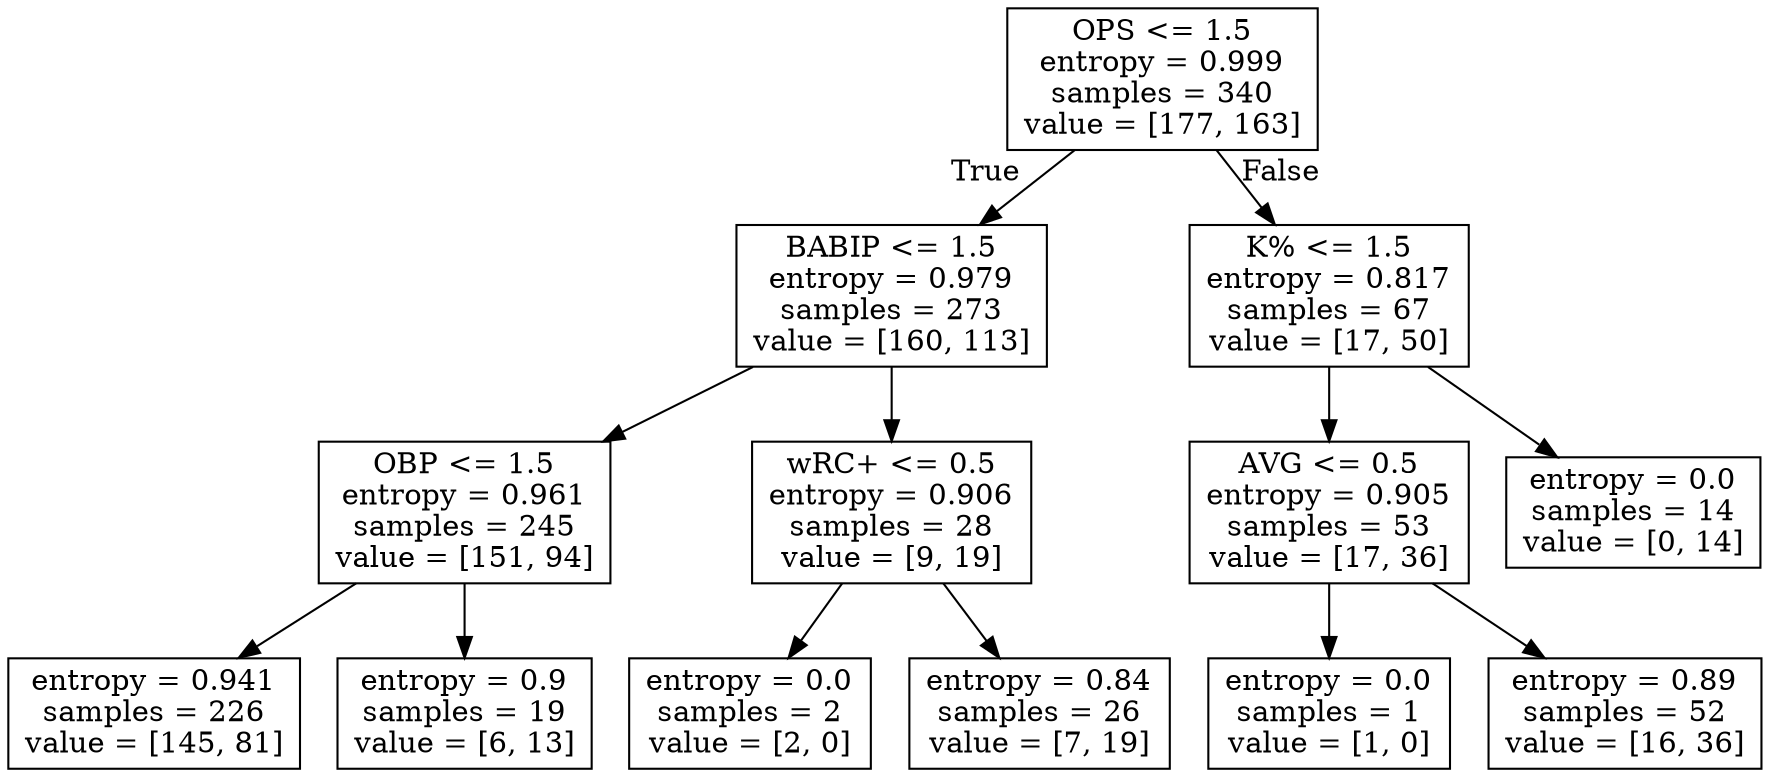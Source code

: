 digraph Tree {
node [shape=box] ;
0 [label="OPS <= 1.5\nentropy = 0.999\nsamples = 340\nvalue = [177, 163]"] ;
1 [label="BABIP <= 1.5\nentropy = 0.979\nsamples = 273\nvalue = [160, 113]"] ;
0 -> 1 [labeldistance=2.5, labelangle=45, headlabel="True"] ;
2 [label="OBP <= 1.5\nentropy = 0.961\nsamples = 245\nvalue = [151, 94]"] ;
1 -> 2 ;
3 [label="entropy = 0.941\nsamples = 226\nvalue = [145, 81]"] ;
2 -> 3 ;
4 [label="entropy = 0.9\nsamples = 19\nvalue = [6, 13]"] ;
2 -> 4 ;
5 [label="wRC+ <= 0.5\nentropy = 0.906\nsamples = 28\nvalue = [9, 19]"] ;
1 -> 5 ;
6 [label="entropy = 0.0\nsamples = 2\nvalue = [2, 0]"] ;
5 -> 6 ;
7 [label="entropy = 0.84\nsamples = 26\nvalue = [7, 19]"] ;
5 -> 7 ;
8 [label="K% <= 1.5\nentropy = 0.817\nsamples = 67\nvalue = [17, 50]"] ;
0 -> 8 [labeldistance=2.5, labelangle=-45, headlabel="False"] ;
9 [label="AVG <= 0.5\nentropy = 0.905\nsamples = 53\nvalue = [17, 36]"] ;
8 -> 9 ;
10 [label="entropy = 0.0\nsamples = 1\nvalue = [1, 0]"] ;
9 -> 10 ;
11 [label="entropy = 0.89\nsamples = 52\nvalue = [16, 36]"] ;
9 -> 11 ;
12 [label="entropy = 0.0\nsamples = 14\nvalue = [0, 14]"] ;
8 -> 12 ;
}